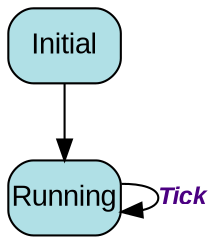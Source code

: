 digraph System_Timer{

 graph [layout = dot]
 node [fontname="Arial",fontsize="14",shape="box", style="rounded,filled", fillcolor=PowderBlue,margin=0];
 edge [fontname="Arial bold italic",fontsize="12",fontcolor="Indigo"];
 "Initial" -> "Running";
"Running" -> "Running" [ label = "Tick" ] ;
}